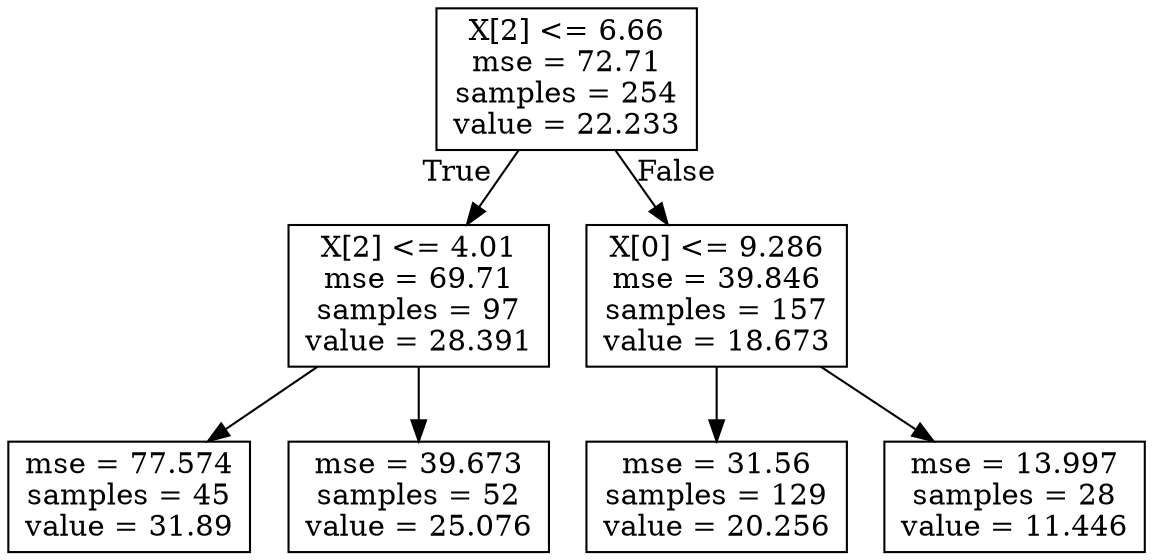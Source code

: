 digraph Tree {
node [shape=box] ;
0 [label="X[2] <= 6.66\nmse = 72.71\nsamples = 254\nvalue = 22.233"] ;
1 [label="X[2] <= 4.01\nmse = 69.71\nsamples = 97\nvalue = 28.391"] ;
0 -> 1 [labeldistance=2.5, labelangle=45, headlabel="True"] ;
2 [label="mse = 77.574\nsamples = 45\nvalue = 31.89"] ;
1 -> 2 ;
3 [label="mse = 39.673\nsamples = 52\nvalue = 25.076"] ;
1 -> 3 ;
4 [label="X[0] <= 9.286\nmse = 39.846\nsamples = 157\nvalue = 18.673"] ;
0 -> 4 [labeldistance=2.5, labelangle=-45, headlabel="False"] ;
5 [label="mse = 31.56\nsamples = 129\nvalue = 20.256"] ;
4 -> 5 ;
6 [label="mse = 13.997\nsamples = 28\nvalue = 11.446"] ;
4 -> 6 ;
}